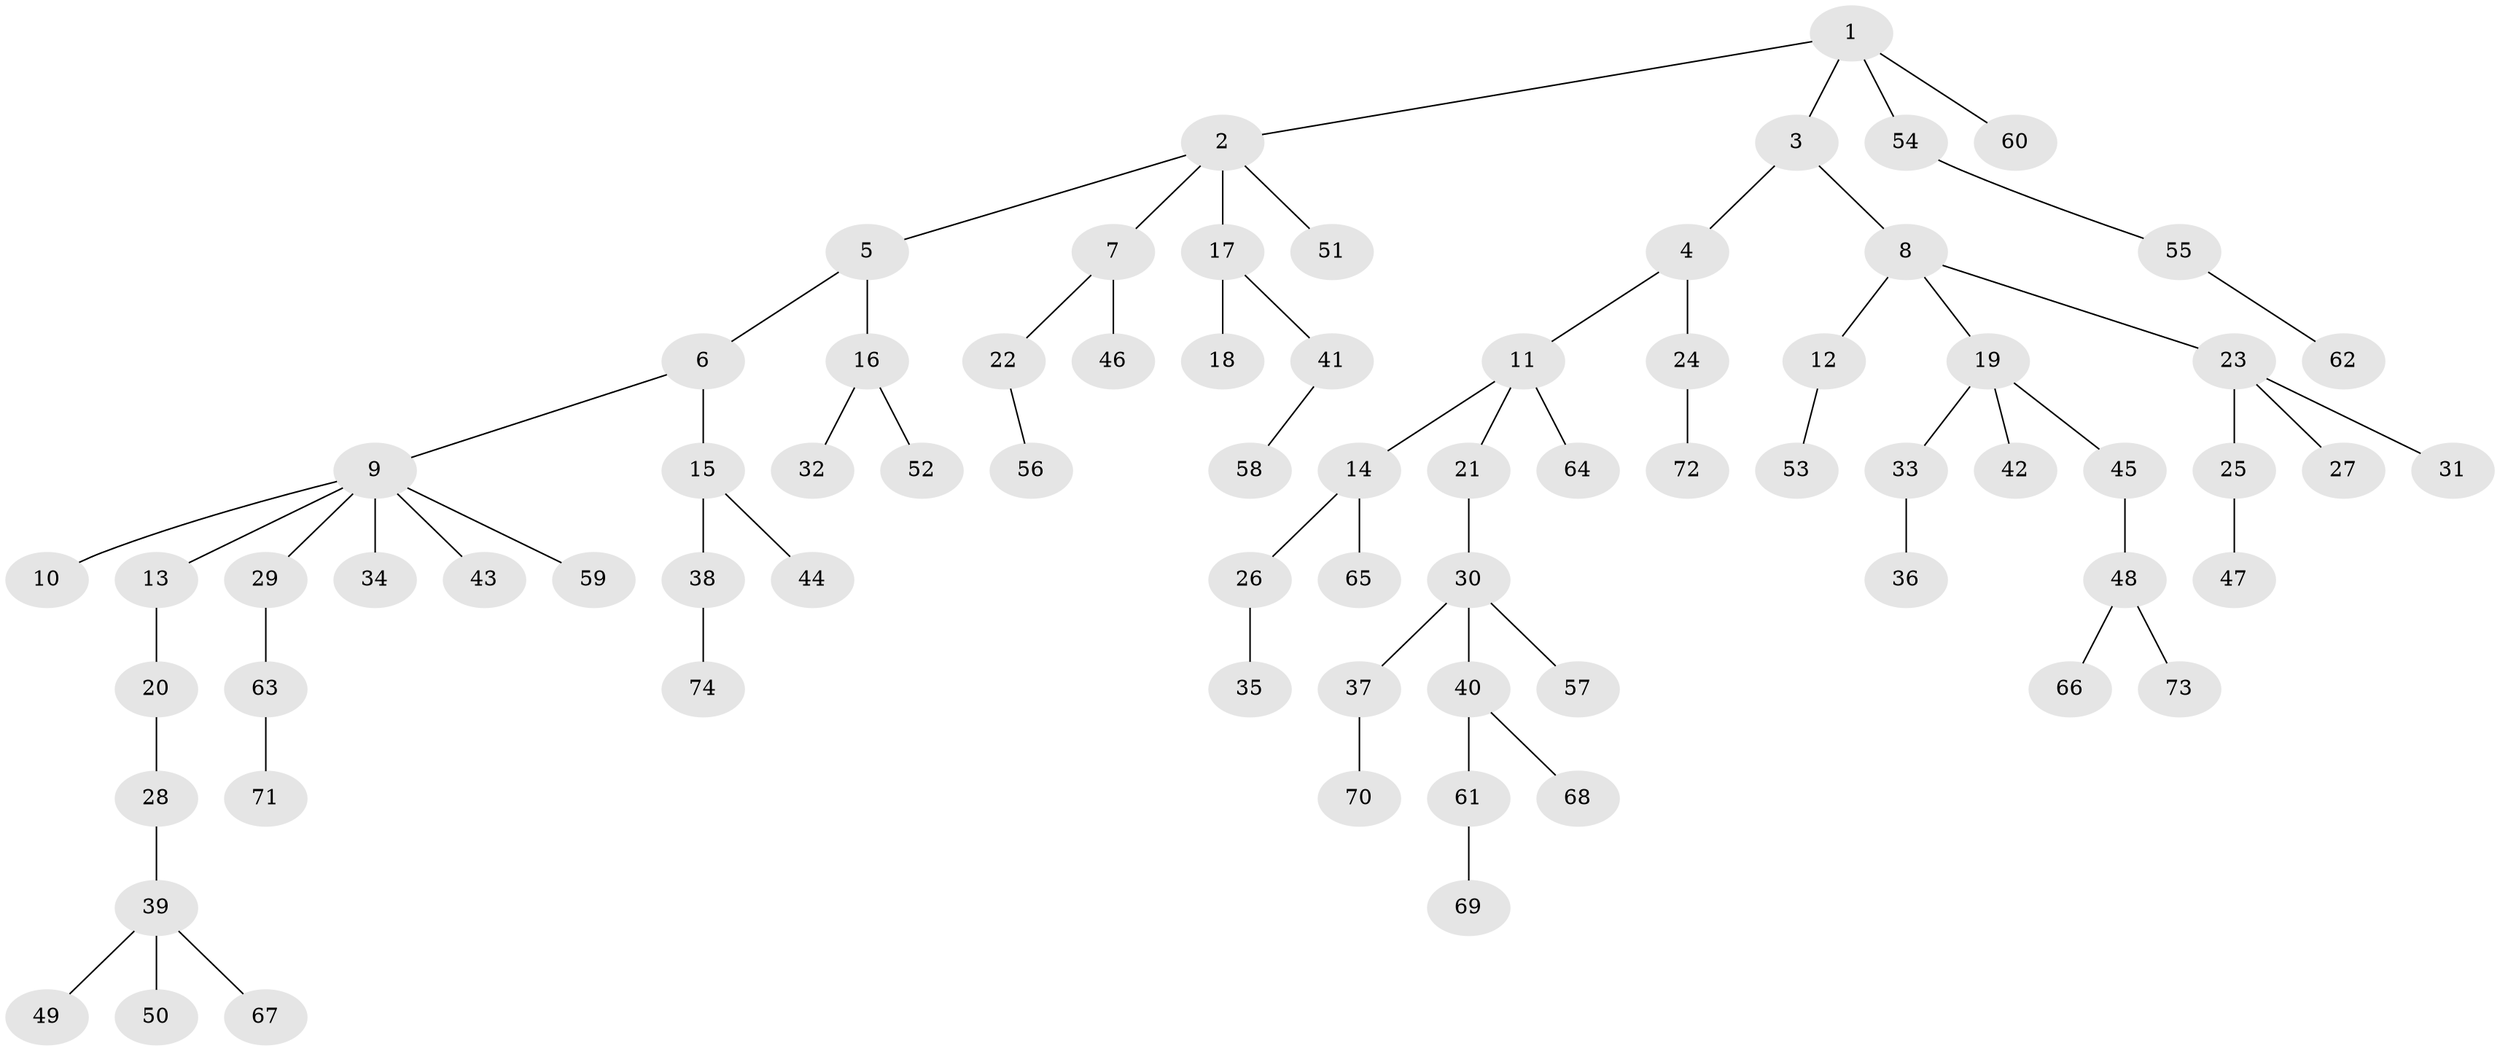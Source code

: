 // Generated by graph-tools (version 1.1) at 2025/52/03/09/25 04:52:52]
// undirected, 74 vertices, 73 edges
graph export_dot {
graph [start="1"]
  node [color=gray90,style=filled];
  1;
  2;
  3;
  4;
  5;
  6;
  7;
  8;
  9;
  10;
  11;
  12;
  13;
  14;
  15;
  16;
  17;
  18;
  19;
  20;
  21;
  22;
  23;
  24;
  25;
  26;
  27;
  28;
  29;
  30;
  31;
  32;
  33;
  34;
  35;
  36;
  37;
  38;
  39;
  40;
  41;
  42;
  43;
  44;
  45;
  46;
  47;
  48;
  49;
  50;
  51;
  52;
  53;
  54;
  55;
  56;
  57;
  58;
  59;
  60;
  61;
  62;
  63;
  64;
  65;
  66;
  67;
  68;
  69;
  70;
  71;
  72;
  73;
  74;
  1 -- 2;
  1 -- 3;
  1 -- 54;
  1 -- 60;
  2 -- 5;
  2 -- 7;
  2 -- 17;
  2 -- 51;
  3 -- 4;
  3 -- 8;
  4 -- 11;
  4 -- 24;
  5 -- 6;
  5 -- 16;
  6 -- 9;
  6 -- 15;
  7 -- 22;
  7 -- 46;
  8 -- 12;
  8 -- 19;
  8 -- 23;
  9 -- 10;
  9 -- 13;
  9 -- 29;
  9 -- 34;
  9 -- 43;
  9 -- 59;
  11 -- 14;
  11 -- 21;
  11 -- 64;
  12 -- 53;
  13 -- 20;
  14 -- 26;
  14 -- 65;
  15 -- 38;
  15 -- 44;
  16 -- 32;
  16 -- 52;
  17 -- 18;
  17 -- 41;
  19 -- 33;
  19 -- 42;
  19 -- 45;
  20 -- 28;
  21 -- 30;
  22 -- 56;
  23 -- 25;
  23 -- 27;
  23 -- 31;
  24 -- 72;
  25 -- 47;
  26 -- 35;
  28 -- 39;
  29 -- 63;
  30 -- 37;
  30 -- 40;
  30 -- 57;
  33 -- 36;
  37 -- 70;
  38 -- 74;
  39 -- 49;
  39 -- 50;
  39 -- 67;
  40 -- 61;
  40 -- 68;
  41 -- 58;
  45 -- 48;
  48 -- 66;
  48 -- 73;
  54 -- 55;
  55 -- 62;
  61 -- 69;
  63 -- 71;
}
